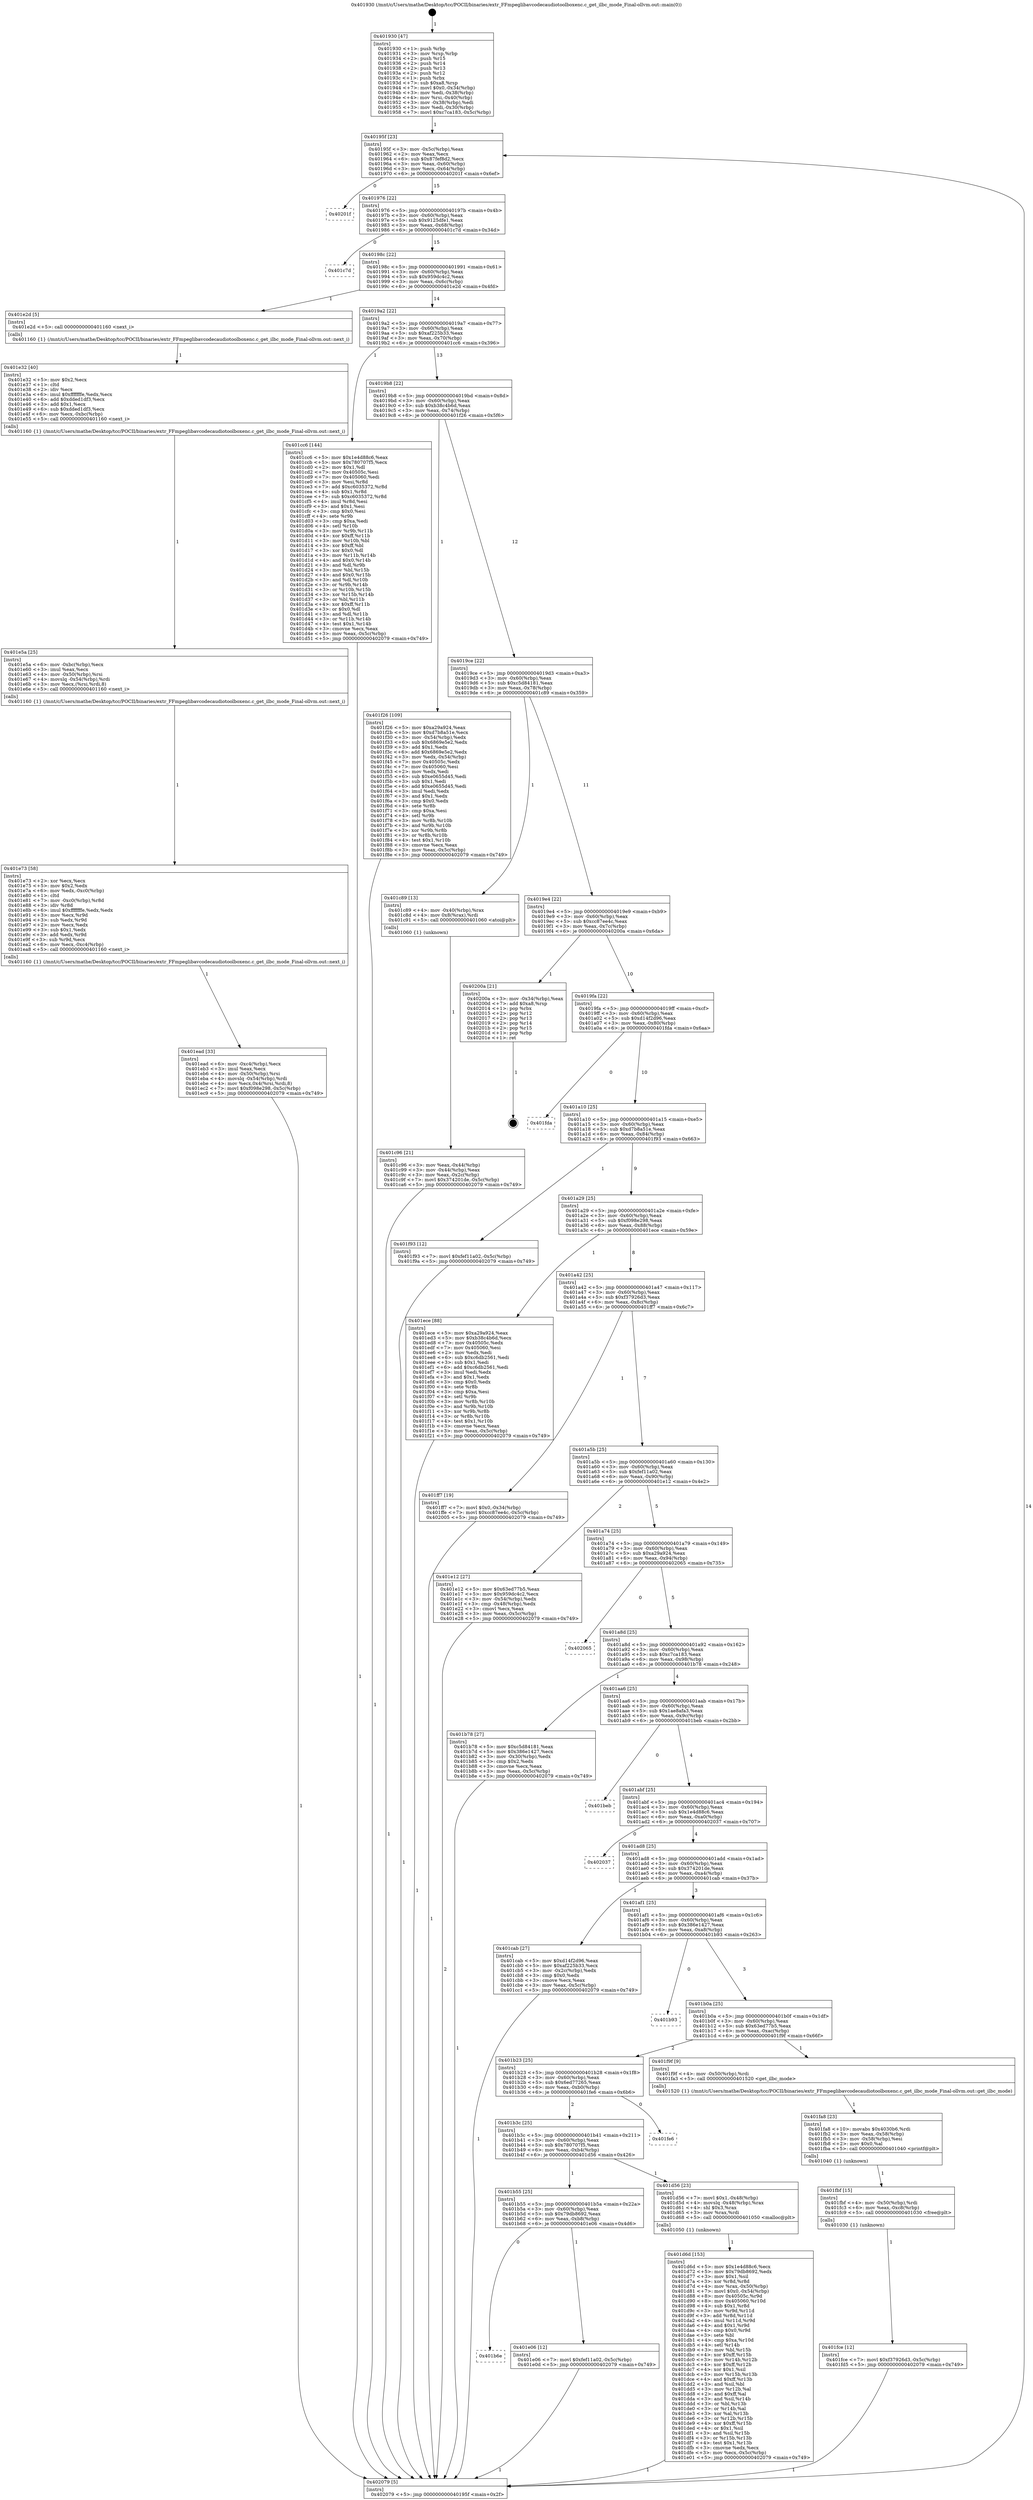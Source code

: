 digraph "0x401930" {
  label = "0x401930 (/mnt/c/Users/mathe/Desktop/tcc/POCII/binaries/extr_FFmpeglibavcodecaudiotoolboxenc.c_get_ilbc_mode_Final-ollvm.out::main(0))"
  labelloc = "t"
  node[shape=record]

  Entry [label="",width=0.3,height=0.3,shape=circle,fillcolor=black,style=filled]
  "0x40195f" [label="{
     0x40195f [23]\l
     | [instrs]\l
     &nbsp;&nbsp;0x40195f \<+3\>: mov -0x5c(%rbp),%eax\l
     &nbsp;&nbsp;0x401962 \<+2\>: mov %eax,%ecx\l
     &nbsp;&nbsp;0x401964 \<+6\>: sub $0x87fef8d2,%ecx\l
     &nbsp;&nbsp;0x40196a \<+3\>: mov %eax,-0x60(%rbp)\l
     &nbsp;&nbsp;0x40196d \<+3\>: mov %ecx,-0x64(%rbp)\l
     &nbsp;&nbsp;0x401970 \<+6\>: je 000000000040201f \<main+0x6ef\>\l
  }"]
  "0x40201f" [label="{
     0x40201f\l
  }", style=dashed]
  "0x401976" [label="{
     0x401976 [22]\l
     | [instrs]\l
     &nbsp;&nbsp;0x401976 \<+5\>: jmp 000000000040197b \<main+0x4b\>\l
     &nbsp;&nbsp;0x40197b \<+3\>: mov -0x60(%rbp),%eax\l
     &nbsp;&nbsp;0x40197e \<+5\>: sub $0x9125dfe1,%eax\l
     &nbsp;&nbsp;0x401983 \<+3\>: mov %eax,-0x68(%rbp)\l
     &nbsp;&nbsp;0x401986 \<+6\>: je 0000000000401c7d \<main+0x34d\>\l
  }"]
  Exit [label="",width=0.3,height=0.3,shape=circle,fillcolor=black,style=filled,peripheries=2]
  "0x401c7d" [label="{
     0x401c7d\l
  }", style=dashed]
  "0x40198c" [label="{
     0x40198c [22]\l
     | [instrs]\l
     &nbsp;&nbsp;0x40198c \<+5\>: jmp 0000000000401991 \<main+0x61\>\l
     &nbsp;&nbsp;0x401991 \<+3\>: mov -0x60(%rbp),%eax\l
     &nbsp;&nbsp;0x401994 \<+5\>: sub $0x959dc4c2,%eax\l
     &nbsp;&nbsp;0x401999 \<+3\>: mov %eax,-0x6c(%rbp)\l
     &nbsp;&nbsp;0x40199c \<+6\>: je 0000000000401e2d \<main+0x4fd\>\l
  }"]
  "0x401fce" [label="{
     0x401fce [12]\l
     | [instrs]\l
     &nbsp;&nbsp;0x401fce \<+7\>: movl $0xf37926d3,-0x5c(%rbp)\l
     &nbsp;&nbsp;0x401fd5 \<+5\>: jmp 0000000000402079 \<main+0x749\>\l
  }"]
  "0x401e2d" [label="{
     0x401e2d [5]\l
     | [instrs]\l
     &nbsp;&nbsp;0x401e2d \<+5\>: call 0000000000401160 \<next_i\>\l
     | [calls]\l
     &nbsp;&nbsp;0x401160 \{1\} (/mnt/c/Users/mathe/Desktop/tcc/POCII/binaries/extr_FFmpeglibavcodecaudiotoolboxenc.c_get_ilbc_mode_Final-ollvm.out::next_i)\l
  }"]
  "0x4019a2" [label="{
     0x4019a2 [22]\l
     | [instrs]\l
     &nbsp;&nbsp;0x4019a2 \<+5\>: jmp 00000000004019a7 \<main+0x77\>\l
     &nbsp;&nbsp;0x4019a7 \<+3\>: mov -0x60(%rbp),%eax\l
     &nbsp;&nbsp;0x4019aa \<+5\>: sub $0xaf225b33,%eax\l
     &nbsp;&nbsp;0x4019af \<+3\>: mov %eax,-0x70(%rbp)\l
     &nbsp;&nbsp;0x4019b2 \<+6\>: je 0000000000401cc6 \<main+0x396\>\l
  }"]
  "0x401fbf" [label="{
     0x401fbf [15]\l
     | [instrs]\l
     &nbsp;&nbsp;0x401fbf \<+4\>: mov -0x50(%rbp),%rdi\l
     &nbsp;&nbsp;0x401fc3 \<+6\>: mov %eax,-0xc8(%rbp)\l
     &nbsp;&nbsp;0x401fc9 \<+5\>: call 0000000000401030 \<free@plt\>\l
     | [calls]\l
     &nbsp;&nbsp;0x401030 \{1\} (unknown)\l
  }"]
  "0x401cc6" [label="{
     0x401cc6 [144]\l
     | [instrs]\l
     &nbsp;&nbsp;0x401cc6 \<+5\>: mov $0x1e4d88c6,%eax\l
     &nbsp;&nbsp;0x401ccb \<+5\>: mov $0x780707f5,%ecx\l
     &nbsp;&nbsp;0x401cd0 \<+2\>: mov $0x1,%dl\l
     &nbsp;&nbsp;0x401cd2 \<+7\>: mov 0x40505c,%esi\l
     &nbsp;&nbsp;0x401cd9 \<+7\>: mov 0x405060,%edi\l
     &nbsp;&nbsp;0x401ce0 \<+3\>: mov %esi,%r8d\l
     &nbsp;&nbsp;0x401ce3 \<+7\>: add $0xc6035372,%r8d\l
     &nbsp;&nbsp;0x401cea \<+4\>: sub $0x1,%r8d\l
     &nbsp;&nbsp;0x401cee \<+7\>: sub $0xc6035372,%r8d\l
     &nbsp;&nbsp;0x401cf5 \<+4\>: imul %r8d,%esi\l
     &nbsp;&nbsp;0x401cf9 \<+3\>: and $0x1,%esi\l
     &nbsp;&nbsp;0x401cfc \<+3\>: cmp $0x0,%esi\l
     &nbsp;&nbsp;0x401cff \<+4\>: sete %r9b\l
     &nbsp;&nbsp;0x401d03 \<+3\>: cmp $0xa,%edi\l
     &nbsp;&nbsp;0x401d06 \<+4\>: setl %r10b\l
     &nbsp;&nbsp;0x401d0a \<+3\>: mov %r9b,%r11b\l
     &nbsp;&nbsp;0x401d0d \<+4\>: xor $0xff,%r11b\l
     &nbsp;&nbsp;0x401d11 \<+3\>: mov %r10b,%bl\l
     &nbsp;&nbsp;0x401d14 \<+3\>: xor $0xff,%bl\l
     &nbsp;&nbsp;0x401d17 \<+3\>: xor $0x0,%dl\l
     &nbsp;&nbsp;0x401d1a \<+3\>: mov %r11b,%r14b\l
     &nbsp;&nbsp;0x401d1d \<+4\>: and $0x0,%r14b\l
     &nbsp;&nbsp;0x401d21 \<+3\>: and %dl,%r9b\l
     &nbsp;&nbsp;0x401d24 \<+3\>: mov %bl,%r15b\l
     &nbsp;&nbsp;0x401d27 \<+4\>: and $0x0,%r15b\l
     &nbsp;&nbsp;0x401d2b \<+3\>: and %dl,%r10b\l
     &nbsp;&nbsp;0x401d2e \<+3\>: or %r9b,%r14b\l
     &nbsp;&nbsp;0x401d31 \<+3\>: or %r10b,%r15b\l
     &nbsp;&nbsp;0x401d34 \<+3\>: xor %r15b,%r14b\l
     &nbsp;&nbsp;0x401d37 \<+3\>: or %bl,%r11b\l
     &nbsp;&nbsp;0x401d3a \<+4\>: xor $0xff,%r11b\l
     &nbsp;&nbsp;0x401d3e \<+3\>: or $0x0,%dl\l
     &nbsp;&nbsp;0x401d41 \<+3\>: and %dl,%r11b\l
     &nbsp;&nbsp;0x401d44 \<+3\>: or %r11b,%r14b\l
     &nbsp;&nbsp;0x401d47 \<+4\>: test $0x1,%r14b\l
     &nbsp;&nbsp;0x401d4b \<+3\>: cmovne %ecx,%eax\l
     &nbsp;&nbsp;0x401d4e \<+3\>: mov %eax,-0x5c(%rbp)\l
     &nbsp;&nbsp;0x401d51 \<+5\>: jmp 0000000000402079 \<main+0x749\>\l
  }"]
  "0x4019b8" [label="{
     0x4019b8 [22]\l
     | [instrs]\l
     &nbsp;&nbsp;0x4019b8 \<+5\>: jmp 00000000004019bd \<main+0x8d\>\l
     &nbsp;&nbsp;0x4019bd \<+3\>: mov -0x60(%rbp),%eax\l
     &nbsp;&nbsp;0x4019c0 \<+5\>: sub $0xb38c4b6d,%eax\l
     &nbsp;&nbsp;0x4019c5 \<+3\>: mov %eax,-0x74(%rbp)\l
     &nbsp;&nbsp;0x4019c8 \<+6\>: je 0000000000401f26 \<main+0x5f6\>\l
  }"]
  "0x401fa8" [label="{
     0x401fa8 [23]\l
     | [instrs]\l
     &nbsp;&nbsp;0x401fa8 \<+10\>: movabs $0x4030b6,%rdi\l
     &nbsp;&nbsp;0x401fb2 \<+3\>: mov %eax,-0x58(%rbp)\l
     &nbsp;&nbsp;0x401fb5 \<+3\>: mov -0x58(%rbp),%esi\l
     &nbsp;&nbsp;0x401fb8 \<+2\>: mov $0x0,%al\l
     &nbsp;&nbsp;0x401fba \<+5\>: call 0000000000401040 \<printf@plt\>\l
     | [calls]\l
     &nbsp;&nbsp;0x401040 \{1\} (unknown)\l
  }"]
  "0x401f26" [label="{
     0x401f26 [109]\l
     | [instrs]\l
     &nbsp;&nbsp;0x401f26 \<+5\>: mov $0xa29a924,%eax\l
     &nbsp;&nbsp;0x401f2b \<+5\>: mov $0xd7b8a51e,%ecx\l
     &nbsp;&nbsp;0x401f30 \<+3\>: mov -0x54(%rbp),%edx\l
     &nbsp;&nbsp;0x401f33 \<+6\>: sub $0x6869e5e2,%edx\l
     &nbsp;&nbsp;0x401f39 \<+3\>: add $0x1,%edx\l
     &nbsp;&nbsp;0x401f3c \<+6\>: add $0x6869e5e2,%edx\l
     &nbsp;&nbsp;0x401f42 \<+3\>: mov %edx,-0x54(%rbp)\l
     &nbsp;&nbsp;0x401f45 \<+7\>: mov 0x40505c,%edx\l
     &nbsp;&nbsp;0x401f4c \<+7\>: mov 0x405060,%esi\l
     &nbsp;&nbsp;0x401f53 \<+2\>: mov %edx,%edi\l
     &nbsp;&nbsp;0x401f55 \<+6\>: sub $0xe0655d45,%edi\l
     &nbsp;&nbsp;0x401f5b \<+3\>: sub $0x1,%edi\l
     &nbsp;&nbsp;0x401f5e \<+6\>: add $0xe0655d45,%edi\l
     &nbsp;&nbsp;0x401f64 \<+3\>: imul %edi,%edx\l
     &nbsp;&nbsp;0x401f67 \<+3\>: and $0x1,%edx\l
     &nbsp;&nbsp;0x401f6a \<+3\>: cmp $0x0,%edx\l
     &nbsp;&nbsp;0x401f6d \<+4\>: sete %r8b\l
     &nbsp;&nbsp;0x401f71 \<+3\>: cmp $0xa,%esi\l
     &nbsp;&nbsp;0x401f74 \<+4\>: setl %r9b\l
     &nbsp;&nbsp;0x401f78 \<+3\>: mov %r8b,%r10b\l
     &nbsp;&nbsp;0x401f7b \<+3\>: and %r9b,%r10b\l
     &nbsp;&nbsp;0x401f7e \<+3\>: xor %r9b,%r8b\l
     &nbsp;&nbsp;0x401f81 \<+3\>: or %r8b,%r10b\l
     &nbsp;&nbsp;0x401f84 \<+4\>: test $0x1,%r10b\l
     &nbsp;&nbsp;0x401f88 \<+3\>: cmovne %ecx,%eax\l
     &nbsp;&nbsp;0x401f8b \<+3\>: mov %eax,-0x5c(%rbp)\l
     &nbsp;&nbsp;0x401f8e \<+5\>: jmp 0000000000402079 \<main+0x749\>\l
  }"]
  "0x4019ce" [label="{
     0x4019ce [22]\l
     | [instrs]\l
     &nbsp;&nbsp;0x4019ce \<+5\>: jmp 00000000004019d3 \<main+0xa3\>\l
     &nbsp;&nbsp;0x4019d3 \<+3\>: mov -0x60(%rbp),%eax\l
     &nbsp;&nbsp;0x4019d6 \<+5\>: sub $0xc5d84181,%eax\l
     &nbsp;&nbsp;0x4019db \<+3\>: mov %eax,-0x78(%rbp)\l
     &nbsp;&nbsp;0x4019de \<+6\>: je 0000000000401c89 \<main+0x359\>\l
  }"]
  "0x401ead" [label="{
     0x401ead [33]\l
     | [instrs]\l
     &nbsp;&nbsp;0x401ead \<+6\>: mov -0xc4(%rbp),%ecx\l
     &nbsp;&nbsp;0x401eb3 \<+3\>: imul %eax,%ecx\l
     &nbsp;&nbsp;0x401eb6 \<+4\>: mov -0x50(%rbp),%rsi\l
     &nbsp;&nbsp;0x401eba \<+4\>: movslq -0x54(%rbp),%rdi\l
     &nbsp;&nbsp;0x401ebe \<+4\>: mov %ecx,0x4(%rsi,%rdi,8)\l
     &nbsp;&nbsp;0x401ec2 \<+7\>: movl $0xf098e298,-0x5c(%rbp)\l
     &nbsp;&nbsp;0x401ec9 \<+5\>: jmp 0000000000402079 \<main+0x749\>\l
  }"]
  "0x401c89" [label="{
     0x401c89 [13]\l
     | [instrs]\l
     &nbsp;&nbsp;0x401c89 \<+4\>: mov -0x40(%rbp),%rax\l
     &nbsp;&nbsp;0x401c8d \<+4\>: mov 0x8(%rax),%rdi\l
     &nbsp;&nbsp;0x401c91 \<+5\>: call 0000000000401060 \<atoi@plt\>\l
     | [calls]\l
     &nbsp;&nbsp;0x401060 \{1\} (unknown)\l
  }"]
  "0x4019e4" [label="{
     0x4019e4 [22]\l
     | [instrs]\l
     &nbsp;&nbsp;0x4019e4 \<+5\>: jmp 00000000004019e9 \<main+0xb9\>\l
     &nbsp;&nbsp;0x4019e9 \<+3\>: mov -0x60(%rbp),%eax\l
     &nbsp;&nbsp;0x4019ec \<+5\>: sub $0xcc87ee4c,%eax\l
     &nbsp;&nbsp;0x4019f1 \<+3\>: mov %eax,-0x7c(%rbp)\l
     &nbsp;&nbsp;0x4019f4 \<+6\>: je 000000000040200a \<main+0x6da\>\l
  }"]
  "0x401e73" [label="{
     0x401e73 [58]\l
     | [instrs]\l
     &nbsp;&nbsp;0x401e73 \<+2\>: xor %ecx,%ecx\l
     &nbsp;&nbsp;0x401e75 \<+5\>: mov $0x2,%edx\l
     &nbsp;&nbsp;0x401e7a \<+6\>: mov %edx,-0xc0(%rbp)\l
     &nbsp;&nbsp;0x401e80 \<+1\>: cltd\l
     &nbsp;&nbsp;0x401e81 \<+7\>: mov -0xc0(%rbp),%r8d\l
     &nbsp;&nbsp;0x401e88 \<+3\>: idiv %r8d\l
     &nbsp;&nbsp;0x401e8b \<+6\>: imul $0xfffffffe,%edx,%edx\l
     &nbsp;&nbsp;0x401e91 \<+3\>: mov %ecx,%r9d\l
     &nbsp;&nbsp;0x401e94 \<+3\>: sub %edx,%r9d\l
     &nbsp;&nbsp;0x401e97 \<+2\>: mov %ecx,%edx\l
     &nbsp;&nbsp;0x401e99 \<+3\>: sub $0x1,%edx\l
     &nbsp;&nbsp;0x401e9c \<+3\>: add %edx,%r9d\l
     &nbsp;&nbsp;0x401e9f \<+3\>: sub %r9d,%ecx\l
     &nbsp;&nbsp;0x401ea2 \<+6\>: mov %ecx,-0xc4(%rbp)\l
     &nbsp;&nbsp;0x401ea8 \<+5\>: call 0000000000401160 \<next_i\>\l
     | [calls]\l
     &nbsp;&nbsp;0x401160 \{1\} (/mnt/c/Users/mathe/Desktop/tcc/POCII/binaries/extr_FFmpeglibavcodecaudiotoolboxenc.c_get_ilbc_mode_Final-ollvm.out::next_i)\l
  }"]
  "0x40200a" [label="{
     0x40200a [21]\l
     | [instrs]\l
     &nbsp;&nbsp;0x40200a \<+3\>: mov -0x34(%rbp),%eax\l
     &nbsp;&nbsp;0x40200d \<+7\>: add $0xa8,%rsp\l
     &nbsp;&nbsp;0x402014 \<+1\>: pop %rbx\l
     &nbsp;&nbsp;0x402015 \<+2\>: pop %r12\l
     &nbsp;&nbsp;0x402017 \<+2\>: pop %r13\l
     &nbsp;&nbsp;0x402019 \<+2\>: pop %r14\l
     &nbsp;&nbsp;0x40201b \<+2\>: pop %r15\l
     &nbsp;&nbsp;0x40201d \<+1\>: pop %rbp\l
     &nbsp;&nbsp;0x40201e \<+1\>: ret\l
  }"]
  "0x4019fa" [label="{
     0x4019fa [22]\l
     | [instrs]\l
     &nbsp;&nbsp;0x4019fa \<+5\>: jmp 00000000004019ff \<main+0xcf\>\l
     &nbsp;&nbsp;0x4019ff \<+3\>: mov -0x60(%rbp),%eax\l
     &nbsp;&nbsp;0x401a02 \<+5\>: sub $0xd14f2d96,%eax\l
     &nbsp;&nbsp;0x401a07 \<+3\>: mov %eax,-0x80(%rbp)\l
     &nbsp;&nbsp;0x401a0a \<+6\>: je 0000000000401fda \<main+0x6aa\>\l
  }"]
  "0x401e5a" [label="{
     0x401e5a [25]\l
     | [instrs]\l
     &nbsp;&nbsp;0x401e5a \<+6\>: mov -0xbc(%rbp),%ecx\l
     &nbsp;&nbsp;0x401e60 \<+3\>: imul %eax,%ecx\l
     &nbsp;&nbsp;0x401e63 \<+4\>: mov -0x50(%rbp),%rsi\l
     &nbsp;&nbsp;0x401e67 \<+4\>: movslq -0x54(%rbp),%rdi\l
     &nbsp;&nbsp;0x401e6b \<+3\>: mov %ecx,(%rsi,%rdi,8)\l
     &nbsp;&nbsp;0x401e6e \<+5\>: call 0000000000401160 \<next_i\>\l
     | [calls]\l
     &nbsp;&nbsp;0x401160 \{1\} (/mnt/c/Users/mathe/Desktop/tcc/POCII/binaries/extr_FFmpeglibavcodecaudiotoolboxenc.c_get_ilbc_mode_Final-ollvm.out::next_i)\l
  }"]
  "0x401fda" [label="{
     0x401fda\l
  }", style=dashed]
  "0x401a10" [label="{
     0x401a10 [25]\l
     | [instrs]\l
     &nbsp;&nbsp;0x401a10 \<+5\>: jmp 0000000000401a15 \<main+0xe5\>\l
     &nbsp;&nbsp;0x401a15 \<+3\>: mov -0x60(%rbp),%eax\l
     &nbsp;&nbsp;0x401a18 \<+5\>: sub $0xd7b8a51e,%eax\l
     &nbsp;&nbsp;0x401a1d \<+6\>: mov %eax,-0x84(%rbp)\l
     &nbsp;&nbsp;0x401a23 \<+6\>: je 0000000000401f93 \<main+0x663\>\l
  }"]
  "0x401e32" [label="{
     0x401e32 [40]\l
     | [instrs]\l
     &nbsp;&nbsp;0x401e32 \<+5\>: mov $0x2,%ecx\l
     &nbsp;&nbsp;0x401e37 \<+1\>: cltd\l
     &nbsp;&nbsp;0x401e38 \<+2\>: idiv %ecx\l
     &nbsp;&nbsp;0x401e3a \<+6\>: imul $0xfffffffe,%edx,%ecx\l
     &nbsp;&nbsp;0x401e40 \<+6\>: add $0xdded1df3,%ecx\l
     &nbsp;&nbsp;0x401e46 \<+3\>: add $0x1,%ecx\l
     &nbsp;&nbsp;0x401e49 \<+6\>: sub $0xdded1df3,%ecx\l
     &nbsp;&nbsp;0x401e4f \<+6\>: mov %ecx,-0xbc(%rbp)\l
     &nbsp;&nbsp;0x401e55 \<+5\>: call 0000000000401160 \<next_i\>\l
     | [calls]\l
     &nbsp;&nbsp;0x401160 \{1\} (/mnt/c/Users/mathe/Desktop/tcc/POCII/binaries/extr_FFmpeglibavcodecaudiotoolboxenc.c_get_ilbc_mode_Final-ollvm.out::next_i)\l
  }"]
  "0x401f93" [label="{
     0x401f93 [12]\l
     | [instrs]\l
     &nbsp;&nbsp;0x401f93 \<+7\>: movl $0xfef11a02,-0x5c(%rbp)\l
     &nbsp;&nbsp;0x401f9a \<+5\>: jmp 0000000000402079 \<main+0x749\>\l
  }"]
  "0x401a29" [label="{
     0x401a29 [25]\l
     | [instrs]\l
     &nbsp;&nbsp;0x401a29 \<+5\>: jmp 0000000000401a2e \<main+0xfe\>\l
     &nbsp;&nbsp;0x401a2e \<+3\>: mov -0x60(%rbp),%eax\l
     &nbsp;&nbsp;0x401a31 \<+5\>: sub $0xf098e298,%eax\l
     &nbsp;&nbsp;0x401a36 \<+6\>: mov %eax,-0x88(%rbp)\l
     &nbsp;&nbsp;0x401a3c \<+6\>: je 0000000000401ece \<main+0x59e\>\l
  }"]
  "0x401b6e" [label="{
     0x401b6e\l
  }", style=dashed]
  "0x401ece" [label="{
     0x401ece [88]\l
     | [instrs]\l
     &nbsp;&nbsp;0x401ece \<+5\>: mov $0xa29a924,%eax\l
     &nbsp;&nbsp;0x401ed3 \<+5\>: mov $0xb38c4b6d,%ecx\l
     &nbsp;&nbsp;0x401ed8 \<+7\>: mov 0x40505c,%edx\l
     &nbsp;&nbsp;0x401edf \<+7\>: mov 0x405060,%esi\l
     &nbsp;&nbsp;0x401ee6 \<+2\>: mov %edx,%edi\l
     &nbsp;&nbsp;0x401ee8 \<+6\>: sub $0xc6db2561,%edi\l
     &nbsp;&nbsp;0x401eee \<+3\>: sub $0x1,%edi\l
     &nbsp;&nbsp;0x401ef1 \<+6\>: add $0xc6db2561,%edi\l
     &nbsp;&nbsp;0x401ef7 \<+3\>: imul %edi,%edx\l
     &nbsp;&nbsp;0x401efa \<+3\>: and $0x1,%edx\l
     &nbsp;&nbsp;0x401efd \<+3\>: cmp $0x0,%edx\l
     &nbsp;&nbsp;0x401f00 \<+4\>: sete %r8b\l
     &nbsp;&nbsp;0x401f04 \<+3\>: cmp $0xa,%esi\l
     &nbsp;&nbsp;0x401f07 \<+4\>: setl %r9b\l
     &nbsp;&nbsp;0x401f0b \<+3\>: mov %r8b,%r10b\l
     &nbsp;&nbsp;0x401f0e \<+3\>: and %r9b,%r10b\l
     &nbsp;&nbsp;0x401f11 \<+3\>: xor %r9b,%r8b\l
     &nbsp;&nbsp;0x401f14 \<+3\>: or %r8b,%r10b\l
     &nbsp;&nbsp;0x401f17 \<+4\>: test $0x1,%r10b\l
     &nbsp;&nbsp;0x401f1b \<+3\>: cmovne %ecx,%eax\l
     &nbsp;&nbsp;0x401f1e \<+3\>: mov %eax,-0x5c(%rbp)\l
     &nbsp;&nbsp;0x401f21 \<+5\>: jmp 0000000000402079 \<main+0x749\>\l
  }"]
  "0x401a42" [label="{
     0x401a42 [25]\l
     | [instrs]\l
     &nbsp;&nbsp;0x401a42 \<+5\>: jmp 0000000000401a47 \<main+0x117\>\l
     &nbsp;&nbsp;0x401a47 \<+3\>: mov -0x60(%rbp),%eax\l
     &nbsp;&nbsp;0x401a4a \<+5\>: sub $0xf37926d3,%eax\l
     &nbsp;&nbsp;0x401a4f \<+6\>: mov %eax,-0x8c(%rbp)\l
     &nbsp;&nbsp;0x401a55 \<+6\>: je 0000000000401ff7 \<main+0x6c7\>\l
  }"]
  "0x401e06" [label="{
     0x401e06 [12]\l
     | [instrs]\l
     &nbsp;&nbsp;0x401e06 \<+7\>: movl $0xfef11a02,-0x5c(%rbp)\l
     &nbsp;&nbsp;0x401e0d \<+5\>: jmp 0000000000402079 \<main+0x749\>\l
  }"]
  "0x401ff7" [label="{
     0x401ff7 [19]\l
     | [instrs]\l
     &nbsp;&nbsp;0x401ff7 \<+7\>: movl $0x0,-0x34(%rbp)\l
     &nbsp;&nbsp;0x401ffe \<+7\>: movl $0xcc87ee4c,-0x5c(%rbp)\l
     &nbsp;&nbsp;0x402005 \<+5\>: jmp 0000000000402079 \<main+0x749\>\l
  }"]
  "0x401a5b" [label="{
     0x401a5b [25]\l
     | [instrs]\l
     &nbsp;&nbsp;0x401a5b \<+5\>: jmp 0000000000401a60 \<main+0x130\>\l
     &nbsp;&nbsp;0x401a60 \<+3\>: mov -0x60(%rbp),%eax\l
     &nbsp;&nbsp;0x401a63 \<+5\>: sub $0xfef11a02,%eax\l
     &nbsp;&nbsp;0x401a68 \<+6\>: mov %eax,-0x90(%rbp)\l
     &nbsp;&nbsp;0x401a6e \<+6\>: je 0000000000401e12 \<main+0x4e2\>\l
  }"]
  "0x401d6d" [label="{
     0x401d6d [153]\l
     | [instrs]\l
     &nbsp;&nbsp;0x401d6d \<+5\>: mov $0x1e4d88c6,%ecx\l
     &nbsp;&nbsp;0x401d72 \<+5\>: mov $0x79db8692,%edx\l
     &nbsp;&nbsp;0x401d77 \<+3\>: mov $0x1,%sil\l
     &nbsp;&nbsp;0x401d7a \<+3\>: xor %r8d,%r8d\l
     &nbsp;&nbsp;0x401d7d \<+4\>: mov %rax,-0x50(%rbp)\l
     &nbsp;&nbsp;0x401d81 \<+7\>: movl $0x0,-0x54(%rbp)\l
     &nbsp;&nbsp;0x401d88 \<+8\>: mov 0x40505c,%r9d\l
     &nbsp;&nbsp;0x401d90 \<+8\>: mov 0x405060,%r10d\l
     &nbsp;&nbsp;0x401d98 \<+4\>: sub $0x1,%r8d\l
     &nbsp;&nbsp;0x401d9c \<+3\>: mov %r9d,%r11d\l
     &nbsp;&nbsp;0x401d9f \<+3\>: add %r8d,%r11d\l
     &nbsp;&nbsp;0x401da2 \<+4\>: imul %r11d,%r9d\l
     &nbsp;&nbsp;0x401da6 \<+4\>: and $0x1,%r9d\l
     &nbsp;&nbsp;0x401daa \<+4\>: cmp $0x0,%r9d\l
     &nbsp;&nbsp;0x401dae \<+3\>: sete %bl\l
     &nbsp;&nbsp;0x401db1 \<+4\>: cmp $0xa,%r10d\l
     &nbsp;&nbsp;0x401db5 \<+4\>: setl %r14b\l
     &nbsp;&nbsp;0x401db9 \<+3\>: mov %bl,%r15b\l
     &nbsp;&nbsp;0x401dbc \<+4\>: xor $0xff,%r15b\l
     &nbsp;&nbsp;0x401dc0 \<+3\>: mov %r14b,%r12b\l
     &nbsp;&nbsp;0x401dc3 \<+4\>: xor $0xff,%r12b\l
     &nbsp;&nbsp;0x401dc7 \<+4\>: xor $0x1,%sil\l
     &nbsp;&nbsp;0x401dcb \<+3\>: mov %r15b,%r13b\l
     &nbsp;&nbsp;0x401dce \<+4\>: and $0xff,%r13b\l
     &nbsp;&nbsp;0x401dd2 \<+3\>: and %sil,%bl\l
     &nbsp;&nbsp;0x401dd5 \<+3\>: mov %r12b,%al\l
     &nbsp;&nbsp;0x401dd8 \<+2\>: and $0xff,%al\l
     &nbsp;&nbsp;0x401dda \<+3\>: and %sil,%r14b\l
     &nbsp;&nbsp;0x401ddd \<+3\>: or %bl,%r13b\l
     &nbsp;&nbsp;0x401de0 \<+3\>: or %r14b,%al\l
     &nbsp;&nbsp;0x401de3 \<+3\>: xor %al,%r13b\l
     &nbsp;&nbsp;0x401de6 \<+3\>: or %r12b,%r15b\l
     &nbsp;&nbsp;0x401de9 \<+4\>: xor $0xff,%r15b\l
     &nbsp;&nbsp;0x401ded \<+4\>: or $0x1,%sil\l
     &nbsp;&nbsp;0x401df1 \<+3\>: and %sil,%r15b\l
     &nbsp;&nbsp;0x401df4 \<+3\>: or %r15b,%r13b\l
     &nbsp;&nbsp;0x401df7 \<+4\>: test $0x1,%r13b\l
     &nbsp;&nbsp;0x401dfb \<+3\>: cmovne %edx,%ecx\l
     &nbsp;&nbsp;0x401dfe \<+3\>: mov %ecx,-0x5c(%rbp)\l
     &nbsp;&nbsp;0x401e01 \<+5\>: jmp 0000000000402079 \<main+0x749\>\l
  }"]
  "0x401e12" [label="{
     0x401e12 [27]\l
     | [instrs]\l
     &nbsp;&nbsp;0x401e12 \<+5\>: mov $0x63ed77b5,%eax\l
     &nbsp;&nbsp;0x401e17 \<+5\>: mov $0x959dc4c2,%ecx\l
     &nbsp;&nbsp;0x401e1c \<+3\>: mov -0x54(%rbp),%edx\l
     &nbsp;&nbsp;0x401e1f \<+3\>: cmp -0x48(%rbp),%edx\l
     &nbsp;&nbsp;0x401e22 \<+3\>: cmovl %ecx,%eax\l
     &nbsp;&nbsp;0x401e25 \<+3\>: mov %eax,-0x5c(%rbp)\l
     &nbsp;&nbsp;0x401e28 \<+5\>: jmp 0000000000402079 \<main+0x749\>\l
  }"]
  "0x401a74" [label="{
     0x401a74 [25]\l
     | [instrs]\l
     &nbsp;&nbsp;0x401a74 \<+5\>: jmp 0000000000401a79 \<main+0x149\>\l
     &nbsp;&nbsp;0x401a79 \<+3\>: mov -0x60(%rbp),%eax\l
     &nbsp;&nbsp;0x401a7c \<+5\>: sub $0xa29a924,%eax\l
     &nbsp;&nbsp;0x401a81 \<+6\>: mov %eax,-0x94(%rbp)\l
     &nbsp;&nbsp;0x401a87 \<+6\>: je 0000000000402065 \<main+0x735\>\l
  }"]
  "0x401b55" [label="{
     0x401b55 [25]\l
     | [instrs]\l
     &nbsp;&nbsp;0x401b55 \<+5\>: jmp 0000000000401b5a \<main+0x22a\>\l
     &nbsp;&nbsp;0x401b5a \<+3\>: mov -0x60(%rbp),%eax\l
     &nbsp;&nbsp;0x401b5d \<+5\>: sub $0x79db8692,%eax\l
     &nbsp;&nbsp;0x401b62 \<+6\>: mov %eax,-0xb8(%rbp)\l
     &nbsp;&nbsp;0x401b68 \<+6\>: je 0000000000401e06 \<main+0x4d6\>\l
  }"]
  "0x402065" [label="{
     0x402065\l
  }", style=dashed]
  "0x401a8d" [label="{
     0x401a8d [25]\l
     | [instrs]\l
     &nbsp;&nbsp;0x401a8d \<+5\>: jmp 0000000000401a92 \<main+0x162\>\l
     &nbsp;&nbsp;0x401a92 \<+3\>: mov -0x60(%rbp),%eax\l
     &nbsp;&nbsp;0x401a95 \<+5\>: sub $0xc7ca183,%eax\l
     &nbsp;&nbsp;0x401a9a \<+6\>: mov %eax,-0x98(%rbp)\l
     &nbsp;&nbsp;0x401aa0 \<+6\>: je 0000000000401b78 \<main+0x248\>\l
  }"]
  "0x401d56" [label="{
     0x401d56 [23]\l
     | [instrs]\l
     &nbsp;&nbsp;0x401d56 \<+7\>: movl $0x1,-0x48(%rbp)\l
     &nbsp;&nbsp;0x401d5d \<+4\>: movslq -0x48(%rbp),%rax\l
     &nbsp;&nbsp;0x401d61 \<+4\>: shl $0x3,%rax\l
     &nbsp;&nbsp;0x401d65 \<+3\>: mov %rax,%rdi\l
     &nbsp;&nbsp;0x401d68 \<+5\>: call 0000000000401050 \<malloc@plt\>\l
     | [calls]\l
     &nbsp;&nbsp;0x401050 \{1\} (unknown)\l
  }"]
  "0x401b78" [label="{
     0x401b78 [27]\l
     | [instrs]\l
     &nbsp;&nbsp;0x401b78 \<+5\>: mov $0xc5d84181,%eax\l
     &nbsp;&nbsp;0x401b7d \<+5\>: mov $0x386e1427,%ecx\l
     &nbsp;&nbsp;0x401b82 \<+3\>: mov -0x30(%rbp),%edx\l
     &nbsp;&nbsp;0x401b85 \<+3\>: cmp $0x2,%edx\l
     &nbsp;&nbsp;0x401b88 \<+3\>: cmovne %ecx,%eax\l
     &nbsp;&nbsp;0x401b8b \<+3\>: mov %eax,-0x5c(%rbp)\l
     &nbsp;&nbsp;0x401b8e \<+5\>: jmp 0000000000402079 \<main+0x749\>\l
  }"]
  "0x401aa6" [label="{
     0x401aa6 [25]\l
     | [instrs]\l
     &nbsp;&nbsp;0x401aa6 \<+5\>: jmp 0000000000401aab \<main+0x17b\>\l
     &nbsp;&nbsp;0x401aab \<+3\>: mov -0x60(%rbp),%eax\l
     &nbsp;&nbsp;0x401aae \<+5\>: sub $0x1ae8afa3,%eax\l
     &nbsp;&nbsp;0x401ab3 \<+6\>: mov %eax,-0x9c(%rbp)\l
     &nbsp;&nbsp;0x401ab9 \<+6\>: je 0000000000401beb \<main+0x2bb\>\l
  }"]
  "0x402079" [label="{
     0x402079 [5]\l
     | [instrs]\l
     &nbsp;&nbsp;0x402079 \<+5\>: jmp 000000000040195f \<main+0x2f\>\l
  }"]
  "0x401930" [label="{
     0x401930 [47]\l
     | [instrs]\l
     &nbsp;&nbsp;0x401930 \<+1\>: push %rbp\l
     &nbsp;&nbsp;0x401931 \<+3\>: mov %rsp,%rbp\l
     &nbsp;&nbsp;0x401934 \<+2\>: push %r15\l
     &nbsp;&nbsp;0x401936 \<+2\>: push %r14\l
     &nbsp;&nbsp;0x401938 \<+2\>: push %r13\l
     &nbsp;&nbsp;0x40193a \<+2\>: push %r12\l
     &nbsp;&nbsp;0x40193c \<+1\>: push %rbx\l
     &nbsp;&nbsp;0x40193d \<+7\>: sub $0xa8,%rsp\l
     &nbsp;&nbsp;0x401944 \<+7\>: movl $0x0,-0x34(%rbp)\l
     &nbsp;&nbsp;0x40194b \<+3\>: mov %edi,-0x38(%rbp)\l
     &nbsp;&nbsp;0x40194e \<+4\>: mov %rsi,-0x40(%rbp)\l
     &nbsp;&nbsp;0x401952 \<+3\>: mov -0x38(%rbp),%edi\l
     &nbsp;&nbsp;0x401955 \<+3\>: mov %edi,-0x30(%rbp)\l
     &nbsp;&nbsp;0x401958 \<+7\>: movl $0xc7ca183,-0x5c(%rbp)\l
  }"]
  "0x401c96" [label="{
     0x401c96 [21]\l
     | [instrs]\l
     &nbsp;&nbsp;0x401c96 \<+3\>: mov %eax,-0x44(%rbp)\l
     &nbsp;&nbsp;0x401c99 \<+3\>: mov -0x44(%rbp),%eax\l
     &nbsp;&nbsp;0x401c9c \<+3\>: mov %eax,-0x2c(%rbp)\l
     &nbsp;&nbsp;0x401c9f \<+7\>: movl $0x374201de,-0x5c(%rbp)\l
     &nbsp;&nbsp;0x401ca6 \<+5\>: jmp 0000000000402079 \<main+0x749\>\l
  }"]
  "0x401b3c" [label="{
     0x401b3c [25]\l
     | [instrs]\l
     &nbsp;&nbsp;0x401b3c \<+5\>: jmp 0000000000401b41 \<main+0x211\>\l
     &nbsp;&nbsp;0x401b41 \<+3\>: mov -0x60(%rbp),%eax\l
     &nbsp;&nbsp;0x401b44 \<+5\>: sub $0x780707f5,%eax\l
     &nbsp;&nbsp;0x401b49 \<+6\>: mov %eax,-0xb4(%rbp)\l
     &nbsp;&nbsp;0x401b4f \<+6\>: je 0000000000401d56 \<main+0x426\>\l
  }"]
  "0x401beb" [label="{
     0x401beb\l
  }", style=dashed]
  "0x401abf" [label="{
     0x401abf [25]\l
     | [instrs]\l
     &nbsp;&nbsp;0x401abf \<+5\>: jmp 0000000000401ac4 \<main+0x194\>\l
     &nbsp;&nbsp;0x401ac4 \<+3\>: mov -0x60(%rbp),%eax\l
     &nbsp;&nbsp;0x401ac7 \<+5\>: sub $0x1e4d88c6,%eax\l
     &nbsp;&nbsp;0x401acc \<+6\>: mov %eax,-0xa0(%rbp)\l
     &nbsp;&nbsp;0x401ad2 \<+6\>: je 0000000000402037 \<main+0x707\>\l
  }"]
  "0x401fe6" [label="{
     0x401fe6\l
  }", style=dashed]
  "0x402037" [label="{
     0x402037\l
  }", style=dashed]
  "0x401ad8" [label="{
     0x401ad8 [25]\l
     | [instrs]\l
     &nbsp;&nbsp;0x401ad8 \<+5\>: jmp 0000000000401add \<main+0x1ad\>\l
     &nbsp;&nbsp;0x401add \<+3\>: mov -0x60(%rbp),%eax\l
     &nbsp;&nbsp;0x401ae0 \<+5\>: sub $0x374201de,%eax\l
     &nbsp;&nbsp;0x401ae5 \<+6\>: mov %eax,-0xa4(%rbp)\l
     &nbsp;&nbsp;0x401aeb \<+6\>: je 0000000000401cab \<main+0x37b\>\l
  }"]
  "0x401b23" [label="{
     0x401b23 [25]\l
     | [instrs]\l
     &nbsp;&nbsp;0x401b23 \<+5\>: jmp 0000000000401b28 \<main+0x1f8\>\l
     &nbsp;&nbsp;0x401b28 \<+3\>: mov -0x60(%rbp),%eax\l
     &nbsp;&nbsp;0x401b2b \<+5\>: sub $0x6ed77265,%eax\l
     &nbsp;&nbsp;0x401b30 \<+6\>: mov %eax,-0xb0(%rbp)\l
     &nbsp;&nbsp;0x401b36 \<+6\>: je 0000000000401fe6 \<main+0x6b6\>\l
  }"]
  "0x401cab" [label="{
     0x401cab [27]\l
     | [instrs]\l
     &nbsp;&nbsp;0x401cab \<+5\>: mov $0xd14f2d96,%eax\l
     &nbsp;&nbsp;0x401cb0 \<+5\>: mov $0xaf225b33,%ecx\l
     &nbsp;&nbsp;0x401cb5 \<+3\>: mov -0x2c(%rbp),%edx\l
     &nbsp;&nbsp;0x401cb8 \<+3\>: cmp $0x0,%edx\l
     &nbsp;&nbsp;0x401cbb \<+3\>: cmove %ecx,%eax\l
     &nbsp;&nbsp;0x401cbe \<+3\>: mov %eax,-0x5c(%rbp)\l
     &nbsp;&nbsp;0x401cc1 \<+5\>: jmp 0000000000402079 \<main+0x749\>\l
  }"]
  "0x401af1" [label="{
     0x401af1 [25]\l
     | [instrs]\l
     &nbsp;&nbsp;0x401af1 \<+5\>: jmp 0000000000401af6 \<main+0x1c6\>\l
     &nbsp;&nbsp;0x401af6 \<+3\>: mov -0x60(%rbp),%eax\l
     &nbsp;&nbsp;0x401af9 \<+5\>: sub $0x386e1427,%eax\l
     &nbsp;&nbsp;0x401afe \<+6\>: mov %eax,-0xa8(%rbp)\l
     &nbsp;&nbsp;0x401b04 \<+6\>: je 0000000000401b93 \<main+0x263\>\l
  }"]
  "0x401f9f" [label="{
     0x401f9f [9]\l
     | [instrs]\l
     &nbsp;&nbsp;0x401f9f \<+4\>: mov -0x50(%rbp),%rdi\l
     &nbsp;&nbsp;0x401fa3 \<+5\>: call 0000000000401520 \<get_ilbc_mode\>\l
     | [calls]\l
     &nbsp;&nbsp;0x401520 \{1\} (/mnt/c/Users/mathe/Desktop/tcc/POCII/binaries/extr_FFmpeglibavcodecaudiotoolboxenc.c_get_ilbc_mode_Final-ollvm.out::get_ilbc_mode)\l
  }"]
  "0x401b93" [label="{
     0x401b93\l
  }", style=dashed]
  "0x401b0a" [label="{
     0x401b0a [25]\l
     | [instrs]\l
     &nbsp;&nbsp;0x401b0a \<+5\>: jmp 0000000000401b0f \<main+0x1df\>\l
     &nbsp;&nbsp;0x401b0f \<+3\>: mov -0x60(%rbp),%eax\l
     &nbsp;&nbsp;0x401b12 \<+5\>: sub $0x63ed77b5,%eax\l
     &nbsp;&nbsp;0x401b17 \<+6\>: mov %eax,-0xac(%rbp)\l
     &nbsp;&nbsp;0x401b1d \<+6\>: je 0000000000401f9f \<main+0x66f\>\l
  }"]
  Entry -> "0x401930" [label=" 1"]
  "0x40195f" -> "0x40201f" [label=" 0"]
  "0x40195f" -> "0x401976" [label=" 15"]
  "0x40200a" -> Exit [label=" 1"]
  "0x401976" -> "0x401c7d" [label=" 0"]
  "0x401976" -> "0x40198c" [label=" 15"]
  "0x401ff7" -> "0x402079" [label=" 1"]
  "0x40198c" -> "0x401e2d" [label=" 1"]
  "0x40198c" -> "0x4019a2" [label=" 14"]
  "0x401fce" -> "0x402079" [label=" 1"]
  "0x4019a2" -> "0x401cc6" [label=" 1"]
  "0x4019a2" -> "0x4019b8" [label=" 13"]
  "0x401fbf" -> "0x401fce" [label=" 1"]
  "0x4019b8" -> "0x401f26" [label=" 1"]
  "0x4019b8" -> "0x4019ce" [label=" 12"]
  "0x401fa8" -> "0x401fbf" [label=" 1"]
  "0x4019ce" -> "0x401c89" [label=" 1"]
  "0x4019ce" -> "0x4019e4" [label=" 11"]
  "0x401f9f" -> "0x401fa8" [label=" 1"]
  "0x4019e4" -> "0x40200a" [label=" 1"]
  "0x4019e4" -> "0x4019fa" [label=" 10"]
  "0x401f93" -> "0x402079" [label=" 1"]
  "0x4019fa" -> "0x401fda" [label=" 0"]
  "0x4019fa" -> "0x401a10" [label=" 10"]
  "0x401f26" -> "0x402079" [label=" 1"]
  "0x401a10" -> "0x401f93" [label=" 1"]
  "0x401a10" -> "0x401a29" [label=" 9"]
  "0x401ece" -> "0x402079" [label=" 1"]
  "0x401a29" -> "0x401ece" [label=" 1"]
  "0x401a29" -> "0x401a42" [label=" 8"]
  "0x401ead" -> "0x402079" [label=" 1"]
  "0x401a42" -> "0x401ff7" [label=" 1"]
  "0x401a42" -> "0x401a5b" [label=" 7"]
  "0x401e73" -> "0x401ead" [label=" 1"]
  "0x401a5b" -> "0x401e12" [label=" 2"]
  "0x401a5b" -> "0x401a74" [label=" 5"]
  "0x401e32" -> "0x401e5a" [label=" 1"]
  "0x401a74" -> "0x402065" [label=" 0"]
  "0x401a74" -> "0x401a8d" [label=" 5"]
  "0x401e2d" -> "0x401e32" [label=" 1"]
  "0x401a8d" -> "0x401b78" [label=" 1"]
  "0x401a8d" -> "0x401aa6" [label=" 4"]
  "0x401b78" -> "0x402079" [label=" 1"]
  "0x401930" -> "0x40195f" [label=" 1"]
  "0x402079" -> "0x40195f" [label=" 14"]
  "0x401c89" -> "0x401c96" [label=" 1"]
  "0x401c96" -> "0x402079" [label=" 1"]
  "0x401e12" -> "0x402079" [label=" 2"]
  "0x401aa6" -> "0x401beb" [label=" 0"]
  "0x401aa6" -> "0x401abf" [label=" 4"]
  "0x401b55" -> "0x401b6e" [label=" 0"]
  "0x401abf" -> "0x402037" [label=" 0"]
  "0x401abf" -> "0x401ad8" [label=" 4"]
  "0x401b55" -> "0x401e06" [label=" 1"]
  "0x401ad8" -> "0x401cab" [label=" 1"]
  "0x401ad8" -> "0x401af1" [label=" 3"]
  "0x401cab" -> "0x402079" [label=" 1"]
  "0x401cc6" -> "0x402079" [label=" 1"]
  "0x401d6d" -> "0x402079" [label=" 1"]
  "0x401af1" -> "0x401b93" [label=" 0"]
  "0x401af1" -> "0x401b0a" [label=" 3"]
  "0x401d56" -> "0x401d6d" [label=" 1"]
  "0x401b0a" -> "0x401f9f" [label=" 1"]
  "0x401b0a" -> "0x401b23" [label=" 2"]
  "0x401e5a" -> "0x401e73" [label=" 1"]
  "0x401b23" -> "0x401fe6" [label=" 0"]
  "0x401b23" -> "0x401b3c" [label=" 2"]
  "0x401e06" -> "0x402079" [label=" 1"]
  "0x401b3c" -> "0x401d56" [label=" 1"]
  "0x401b3c" -> "0x401b55" [label=" 1"]
}
